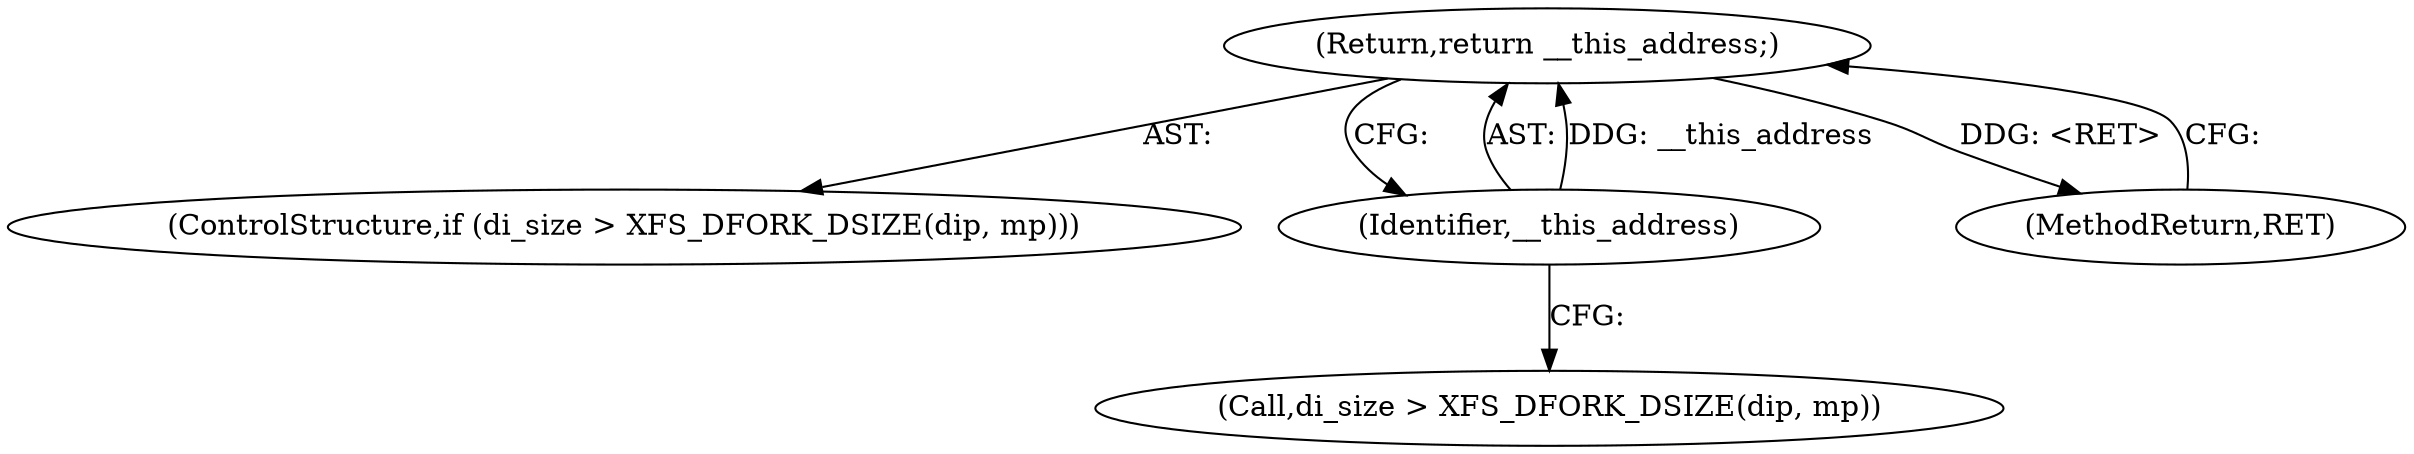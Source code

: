 digraph "1_linux_23fcb3340d033d9f081e21e6c12c2db7eaa541d3@del" {
"1000314" [label="(Return,return __this_address;)"];
"1000315" [label="(Identifier,__this_address)"];
"1000308" [label="(ControlStructure,if (di_size > XFS_DFORK_DSIZE(dip, mp)))"];
"1000467" [label="(MethodReturn,RET)"];
"1000315" [label="(Identifier,__this_address)"];
"1000314" [label="(Return,return __this_address;)"];
"1000309" [label="(Call,di_size > XFS_DFORK_DSIZE(dip, mp))"];
"1000314" -> "1000308"  [label="AST: "];
"1000314" -> "1000315"  [label="CFG: "];
"1000315" -> "1000314"  [label="AST: "];
"1000467" -> "1000314"  [label="CFG: "];
"1000314" -> "1000467"  [label="DDG: <RET>"];
"1000315" -> "1000314"  [label="DDG: __this_address"];
"1000315" -> "1000309"  [label="CFG: "];
}
